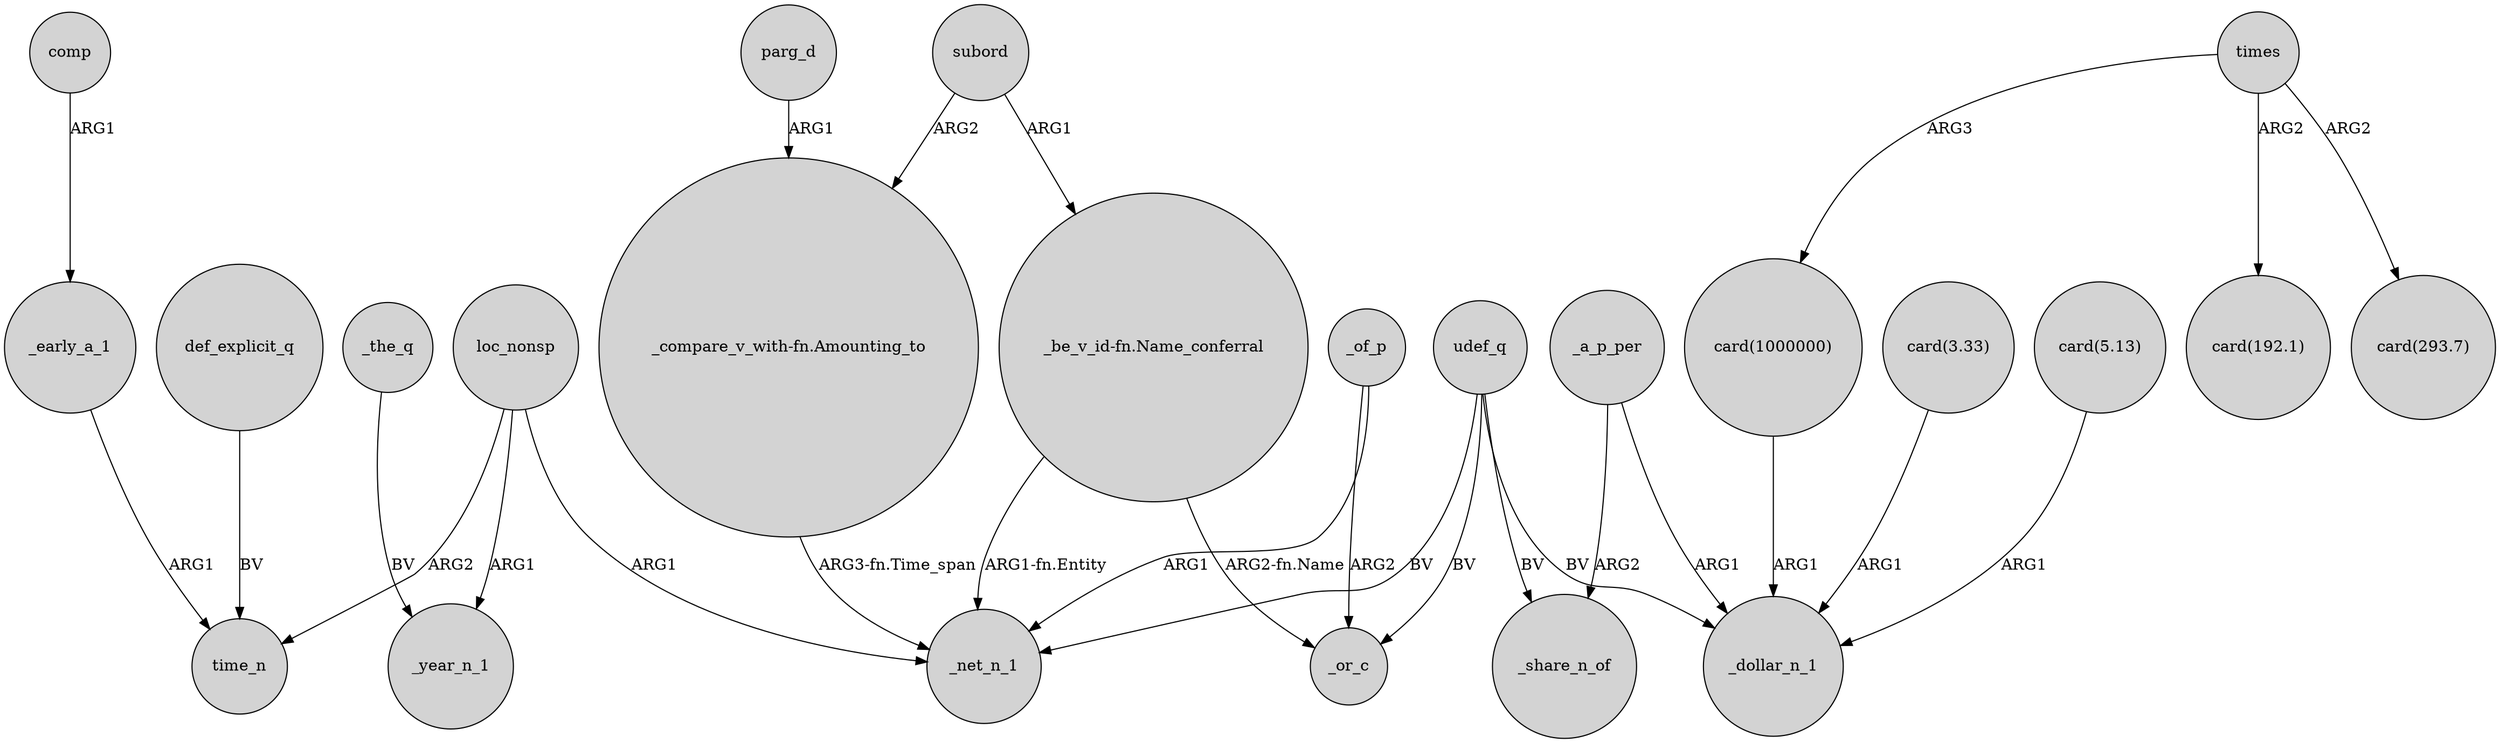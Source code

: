 digraph {
	node [shape=circle style=filled]
	_early_a_1 -> time_n [label=ARG1]
	"_be_v_id-fn.Name_conferral" -> _or_c [label="ARG2-fn.Name"]
	loc_nonsp -> _year_n_1 [label=ARG1]
	times -> "card(1000000)" [label=ARG3]
	comp -> _early_a_1 [label=ARG1]
	subord -> "_be_v_id-fn.Name_conferral" [label=ARG1]
	udef_q -> _or_c [label=BV]
	_a_p_per -> _share_n_of [label=ARG2]
	_the_q -> _year_n_1 [label=BV]
	"_compare_v_with-fn.Amounting_to" -> _net_n_1 [label="ARG3-fn.Time_span"]
	udef_q -> _share_n_of [label=BV]
	udef_q -> _net_n_1 [label=BV]
	loc_nonsp -> _net_n_1 [label=ARG1]
	udef_q -> _dollar_n_1 [label=BV]
	"card(1000000)" -> _dollar_n_1 [label=ARG1]
	_of_p -> _net_n_1 [label=ARG1]
	"card(3.33)" -> _dollar_n_1 [label=ARG1]
	_a_p_per -> _dollar_n_1 [label=ARG1]
	def_explicit_q -> time_n [label=BV]
	_of_p -> _or_c [label=ARG2]
	loc_nonsp -> time_n [label=ARG2]
	times -> "card(192.1)" [label=ARG2]
	subord -> "_compare_v_with-fn.Amounting_to" [label=ARG2]
	parg_d -> "_compare_v_with-fn.Amounting_to" [label=ARG1]
	"card(5.13)" -> _dollar_n_1 [label=ARG1]
	"_be_v_id-fn.Name_conferral" -> _net_n_1 [label="ARG1-fn.Entity"]
	times -> "card(293.7)" [label=ARG2]
}
